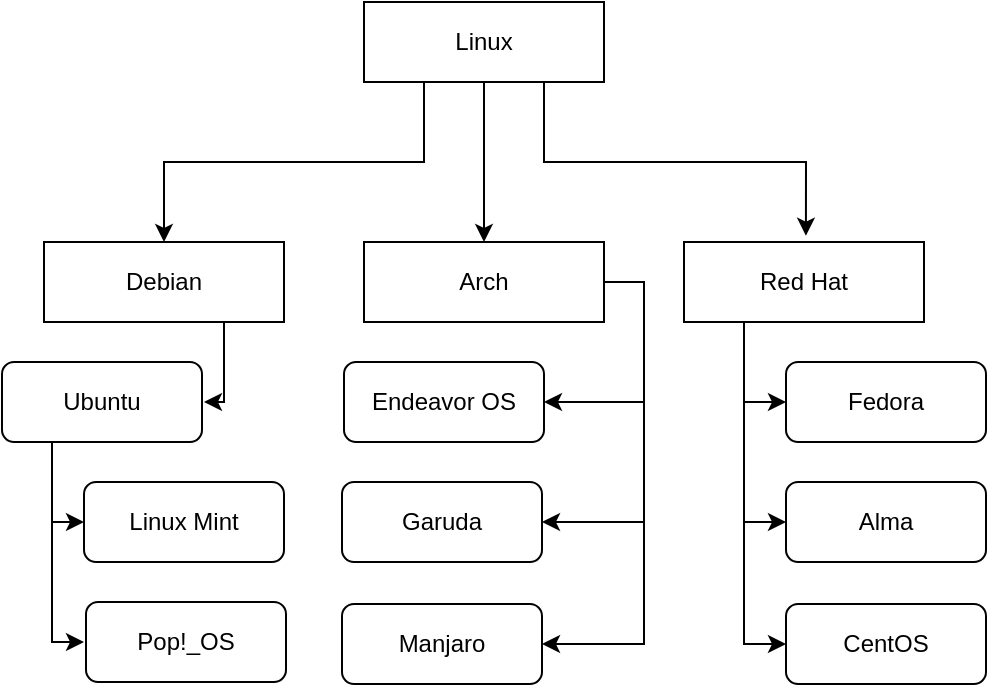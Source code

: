 <mxfile version="20.2.2" type="github">
  <diagram id="UCIAREhvJPLPA_kBvdHy" name="Page-1">
    <mxGraphModel dx="1371" dy="832" grid="1" gridSize="10" guides="1" tooltips="1" connect="1" arrows="1" fold="1" page="1" pageScale="1" pageWidth="827" pageHeight="1169" math="0" shadow="0">
      <root>
        <mxCell id="0" />
        <mxCell id="1" parent="0" />
        <mxCell id="qSMhbcWEPmDA-_BcbV4--6" style="edgeStyle=orthogonalEdgeStyle;rounded=0;orthogonalLoop=1;jettySize=auto;html=1;exitX=0.75;exitY=1;exitDx=0;exitDy=0;entryX=0.508;entryY=-0.079;entryDx=0;entryDy=0;entryPerimeter=0;" parent="1" source="qSMhbcWEPmDA-_BcbV4--1" target="qSMhbcWEPmDA-_BcbV4--3" edge="1">
          <mxGeometry relative="1" as="geometry" />
        </mxCell>
        <mxCell id="qSMhbcWEPmDA-_BcbV4--7" style="edgeStyle=orthogonalEdgeStyle;rounded=0;orthogonalLoop=1;jettySize=auto;html=1;exitX=0.25;exitY=1;exitDx=0;exitDy=0;entryX=0.5;entryY=0;entryDx=0;entryDy=0;" parent="1" source="qSMhbcWEPmDA-_BcbV4--1" target="qSMhbcWEPmDA-_BcbV4--4" edge="1">
          <mxGeometry relative="1" as="geometry" />
        </mxCell>
        <mxCell id="qSMhbcWEPmDA-_BcbV4--8" style="edgeStyle=orthogonalEdgeStyle;rounded=0;orthogonalLoop=1;jettySize=auto;html=1;exitX=0.5;exitY=1;exitDx=0;exitDy=0;entryX=0.5;entryY=0;entryDx=0;entryDy=0;" parent="1" source="qSMhbcWEPmDA-_BcbV4--1" target="qSMhbcWEPmDA-_BcbV4--2" edge="1">
          <mxGeometry relative="1" as="geometry" />
        </mxCell>
        <mxCell id="qSMhbcWEPmDA-_BcbV4--1" value="&lt;div&gt;Linux&lt;/div&gt;" style="rounded=0;whiteSpace=wrap;html=1;" parent="1" vertex="1">
          <mxGeometry x="340" y="120" width="120" height="40" as="geometry" />
        </mxCell>
        <mxCell id="qSMhbcWEPmDA-_BcbV4--22" style="edgeStyle=orthogonalEdgeStyle;rounded=0;orthogonalLoop=1;jettySize=auto;html=1;exitX=1;exitY=0.5;exitDx=0;exitDy=0;entryX=1;entryY=0.5;entryDx=0;entryDy=0;" parent="1" source="qSMhbcWEPmDA-_BcbV4--2" target="qSMhbcWEPmDA-_BcbV4--20" edge="1">
          <mxGeometry relative="1" as="geometry" />
        </mxCell>
        <mxCell id="qSMhbcWEPmDA-_BcbV4--25" style="edgeStyle=orthogonalEdgeStyle;rounded=0;orthogonalLoop=1;jettySize=auto;html=1;exitX=1;exitY=0.5;exitDx=0;exitDy=0;entryX=1;entryY=0.5;entryDx=0;entryDy=0;" parent="1" source="qSMhbcWEPmDA-_BcbV4--2" target="qSMhbcWEPmDA-_BcbV4--23" edge="1">
          <mxGeometry relative="1" as="geometry" />
        </mxCell>
        <mxCell id="qSMhbcWEPmDA-_BcbV4--26" style="edgeStyle=orthogonalEdgeStyle;rounded=0;orthogonalLoop=1;jettySize=auto;html=1;exitX=1;exitY=0.5;exitDx=0;exitDy=0;entryX=1;entryY=0.5;entryDx=0;entryDy=0;" parent="1" source="qSMhbcWEPmDA-_BcbV4--2" target="qSMhbcWEPmDA-_BcbV4--24" edge="1">
          <mxGeometry relative="1" as="geometry" />
        </mxCell>
        <mxCell id="qSMhbcWEPmDA-_BcbV4--2" value="&lt;div&gt;Arch&lt;/div&gt;" style="rounded=0;whiteSpace=wrap;html=1;" parent="1" vertex="1">
          <mxGeometry x="340" y="240" width="120" height="40" as="geometry" />
        </mxCell>
        <mxCell id="qSMhbcWEPmDA-_BcbV4--30" style="edgeStyle=orthogonalEdgeStyle;rounded=0;orthogonalLoop=1;jettySize=auto;html=1;exitX=0.25;exitY=1;exitDx=0;exitDy=0;entryX=0;entryY=0.5;entryDx=0;entryDy=0;" parent="1" source="qSMhbcWEPmDA-_BcbV4--3" target="qSMhbcWEPmDA-_BcbV4--27" edge="1">
          <mxGeometry relative="1" as="geometry">
            <Array as="points">
              <mxPoint x="530" y="320" />
            </Array>
          </mxGeometry>
        </mxCell>
        <mxCell id="qSMhbcWEPmDA-_BcbV4--31" style="edgeStyle=orthogonalEdgeStyle;rounded=0;orthogonalLoop=1;jettySize=auto;html=1;exitX=0.25;exitY=1;exitDx=0;exitDy=0;entryX=0;entryY=0.5;entryDx=0;entryDy=0;" parent="1" source="qSMhbcWEPmDA-_BcbV4--3" target="qSMhbcWEPmDA-_BcbV4--28" edge="1">
          <mxGeometry relative="1" as="geometry">
            <Array as="points">
              <mxPoint x="530" y="380" />
            </Array>
          </mxGeometry>
        </mxCell>
        <mxCell id="qSMhbcWEPmDA-_BcbV4--32" style="edgeStyle=orthogonalEdgeStyle;rounded=0;orthogonalLoop=1;jettySize=auto;html=1;exitX=0.25;exitY=1;exitDx=0;exitDy=0;entryX=0;entryY=0.5;entryDx=0;entryDy=0;" parent="1" source="qSMhbcWEPmDA-_BcbV4--3" target="qSMhbcWEPmDA-_BcbV4--29" edge="1">
          <mxGeometry relative="1" as="geometry">
            <Array as="points">
              <mxPoint x="530" y="441" />
            </Array>
          </mxGeometry>
        </mxCell>
        <mxCell id="qSMhbcWEPmDA-_BcbV4--3" value="&lt;div&gt;Red Hat&lt;/div&gt;" style="rounded=0;whiteSpace=wrap;html=1;" parent="1" vertex="1">
          <mxGeometry x="500" y="240" width="120" height="40" as="geometry" />
        </mxCell>
        <mxCell id="qSMhbcWEPmDA-_BcbV4--17" style="edgeStyle=orthogonalEdgeStyle;rounded=0;orthogonalLoop=1;jettySize=auto;html=1;exitX=0.75;exitY=1;exitDx=0;exitDy=0;" parent="1" source="qSMhbcWEPmDA-_BcbV4--4" edge="1">
          <mxGeometry relative="1" as="geometry">
            <mxPoint x="260" y="320" as="targetPoint" />
            <Array as="points">
              <mxPoint x="270" y="320" />
            </Array>
          </mxGeometry>
        </mxCell>
        <mxCell id="qSMhbcWEPmDA-_BcbV4--4" value="&lt;div&gt;Debian&lt;/div&gt;" style="rounded=0;whiteSpace=wrap;html=1;" parent="1" vertex="1">
          <mxGeometry x="180" y="240" width="120" height="40" as="geometry" />
        </mxCell>
        <mxCell id="qSMhbcWEPmDA-_BcbV4--18" style="edgeStyle=orthogonalEdgeStyle;rounded=0;orthogonalLoop=1;jettySize=auto;html=1;exitX=0.25;exitY=1;exitDx=0;exitDy=0;entryX=0;entryY=0.5;entryDx=0;entryDy=0;" parent="1" source="qSMhbcWEPmDA-_BcbV4--9" target="qSMhbcWEPmDA-_BcbV4--15" edge="1">
          <mxGeometry relative="1" as="geometry">
            <Array as="points">
              <mxPoint x="184" y="380" />
            </Array>
          </mxGeometry>
        </mxCell>
        <mxCell id="qSMhbcWEPmDA-_BcbV4--19" style="edgeStyle=orthogonalEdgeStyle;rounded=0;orthogonalLoop=1;jettySize=auto;html=1;exitX=0.25;exitY=1;exitDx=0;exitDy=0;" parent="1" source="qSMhbcWEPmDA-_BcbV4--9" edge="1">
          <mxGeometry relative="1" as="geometry">
            <mxPoint x="200" y="440" as="targetPoint" />
            <Array as="points">
              <mxPoint x="184" y="440" />
            </Array>
          </mxGeometry>
        </mxCell>
        <mxCell id="qSMhbcWEPmDA-_BcbV4--9" value="&lt;div&gt;Ubuntu&lt;/div&gt;" style="rounded=1;whiteSpace=wrap;html=1;" parent="1" vertex="1">
          <mxGeometry x="159" y="300" width="100" height="40" as="geometry" />
        </mxCell>
        <mxCell id="qSMhbcWEPmDA-_BcbV4--15" value="&lt;div&gt;Linux Mint&lt;/div&gt;" style="rounded=1;whiteSpace=wrap;html=1;" parent="1" vertex="1">
          <mxGeometry x="200" y="360" width="100" height="40" as="geometry" />
        </mxCell>
        <mxCell id="qSMhbcWEPmDA-_BcbV4--16" value="Pop!_OS" style="rounded=1;whiteSpace=wrap;html=1;" parent="1" vertex="1">
          <mxGeometry x="201" y="420" width="100" height="40" as="geometry" />
        </mxCell>
        <mxCell id="qSMhbcWEPmDA-_BcbV4--20" value="Endeavor OS" style="rounded=1;whiteSpace=wrap;html=1;" parent="1" vertex="1">
          <mxGeometry x="330" y="300" width="100" height="40" as="geometry" />
        </mxCell>
        <mxCell id="qSMhbcWEPmDA-_BcbV4--23" value="&lt;div&gt;Garuda&lt;/div&gt;" style="rounded=1;whiteSpace=wrap;html=1;" parent="1" vertex="1">
          <mxGeometry x="329" y="360" width="100" height="40" as="geometry" />
        </mxCell>
        <mxCell id="qSMhbcWEPmDA-_BcbV4--24" value="Manjaro" style="rounded=1;whiteSpace=wrap;html=1;" parent="1" vertex="1">
          <mxGeometry x="329" y="421" width="100" height="40" as="geometry" />
        </mxCell>
        <mxCell id="qSMhbcWEPmDA-_BcbV4--27" value="Fedora" style="rounded=1;whiteSpace=wrap;html=1;" parent="1" vertex="1">
          <mxGeometry x="551" y="300" width="100" height="40" as="geometry" />
        </mxCell>
        <mxCell id="qSMhbcWEPmDA-_BcbV4--28" value="Alma" style="rounded=1;whiteSpace=wrap;html=1;" parent="1" vertex="1">
          <mxGeometry x="551" y="360" width="100" height="40" as="geometry" />
        </mxCell>
        <mxCell id="qSMhbcWEPmDA-_BcbV4--29" value="&lt;div&gt;CentOS&lt;/div&gt;" style="rounded=1;whiteSpace=wrap;html=1;" parent="1" vertex="1">
          <mxGeometry x="551" y="421" width="100" height="40" as="geometry" />
        </mxCell>
      </root>
    </mxGraphModel>
  </diagram>
</mxfile>
